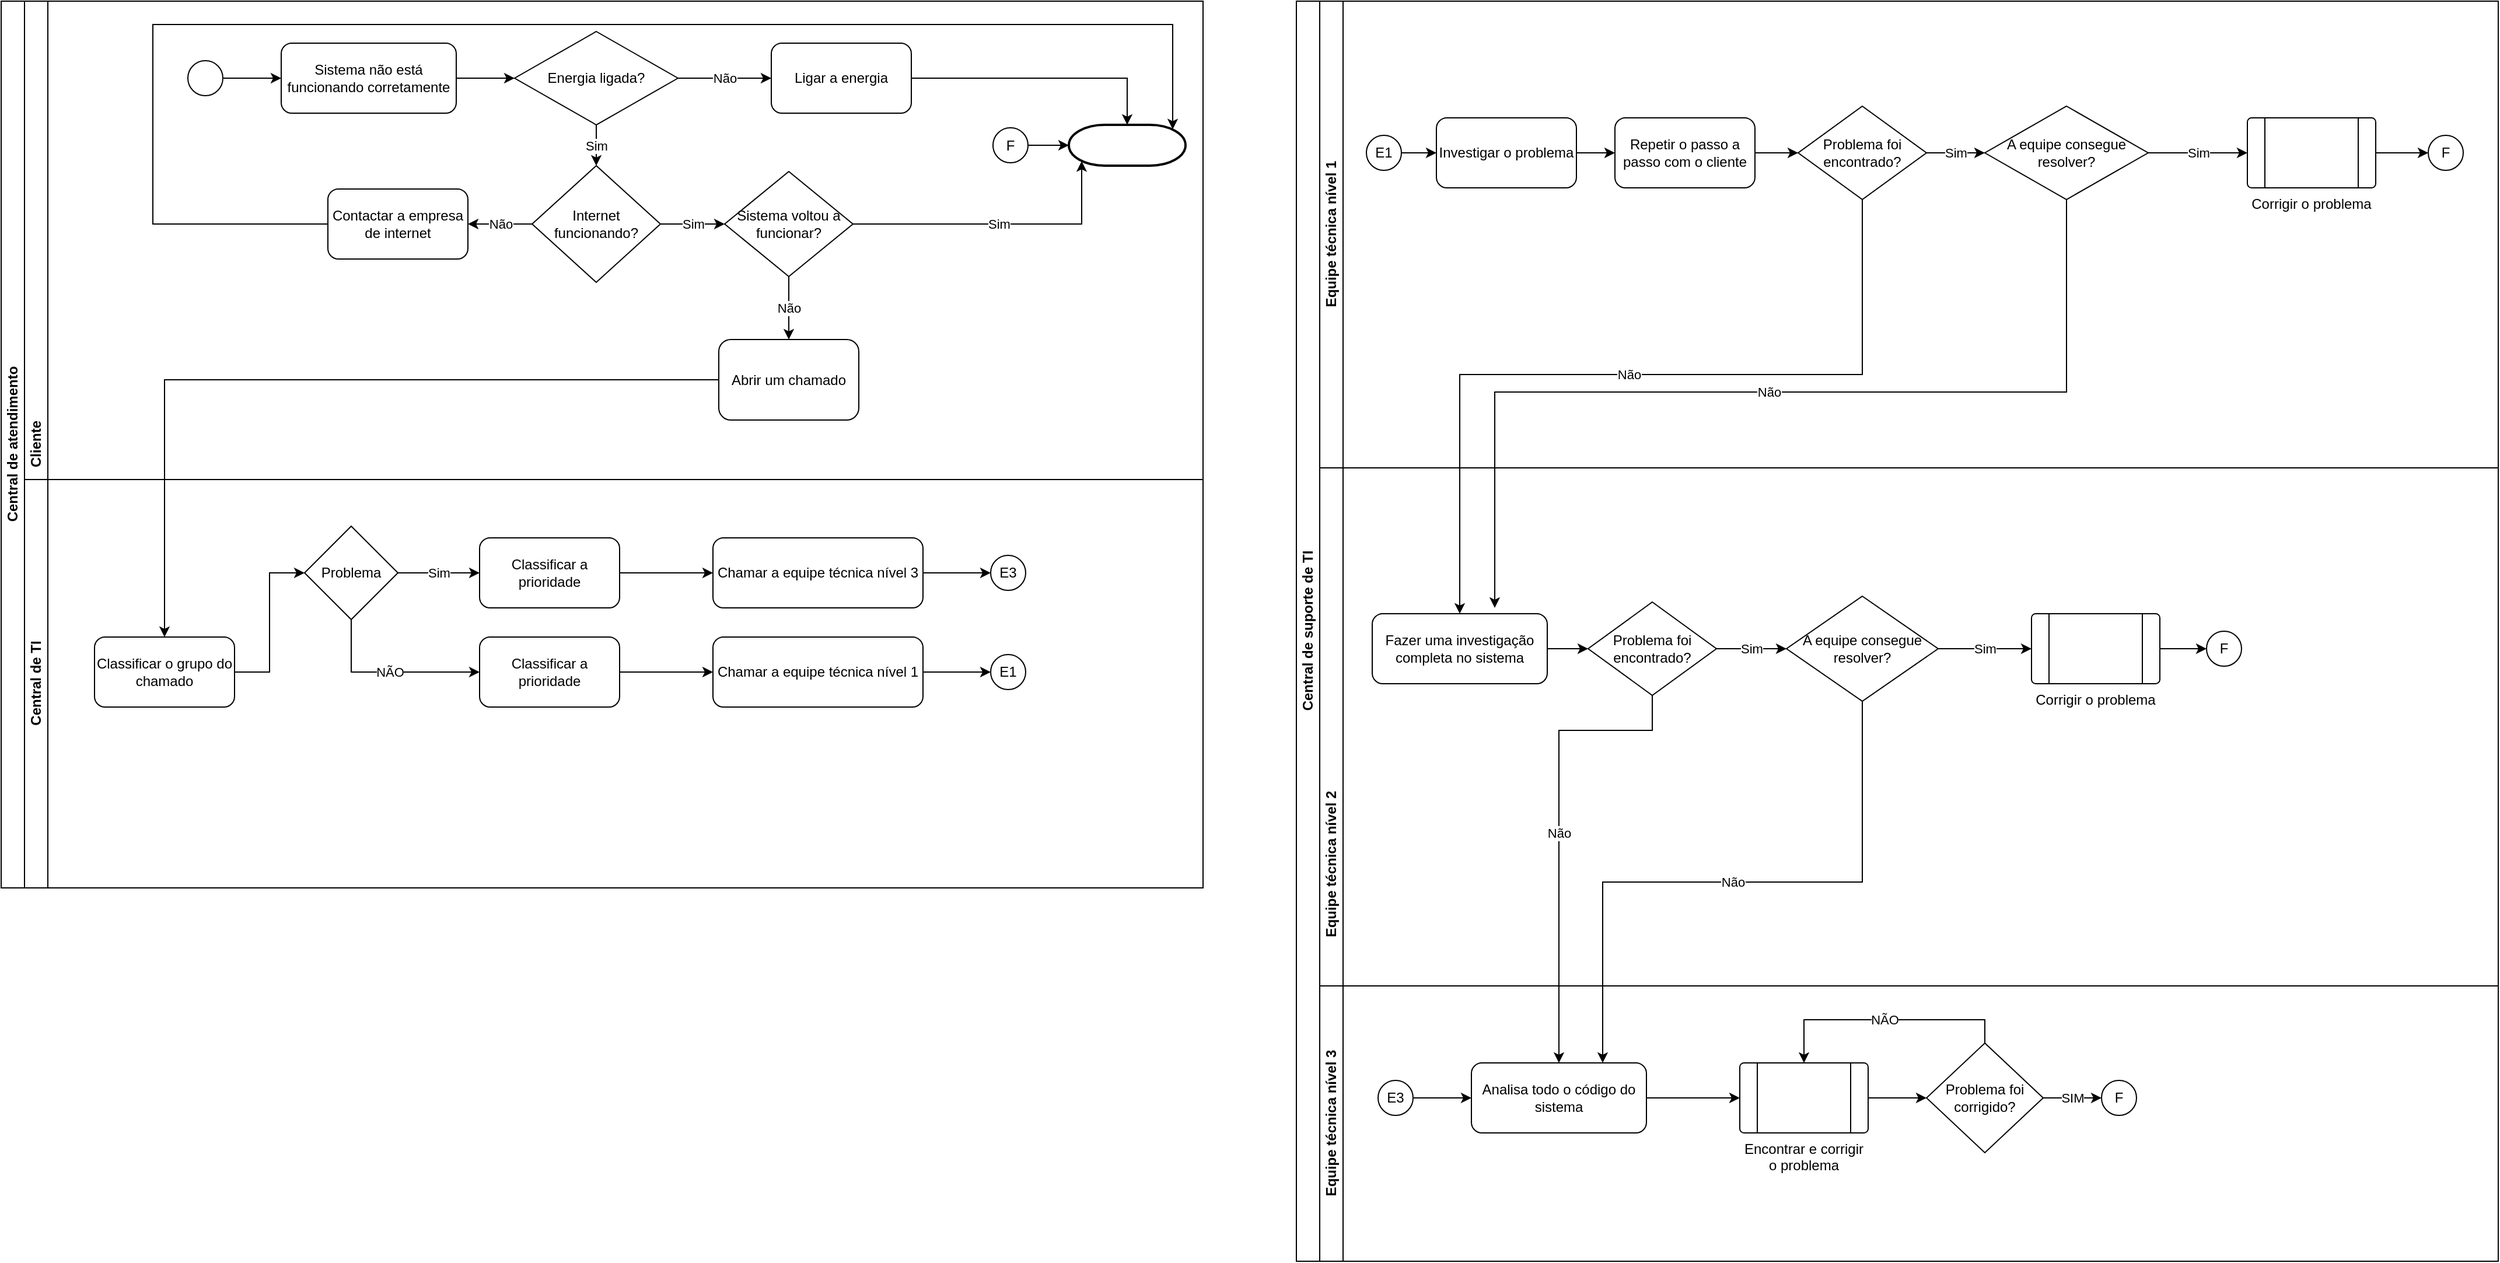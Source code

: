 <mxfile version="13.2.4" type="device"><diagram id="C5RBs43oDa-KdzZeNtuy" name="Page-1"><mxGraphModel dx="4634" dy="1130" grid="1" gridSize="10" guides="1" tooltips="1" connect="1" arrows="1" fold="1" page="1" pageScale="1" pageWidth="827" pageHeight="1169" math="0" shadow="0"><root><mxCell id="WIyWlLk6GJQsqaUBKTNV-0"/><mxCell id="WIyWlLk6GJQsqaUBKTNV-1" parent="WIyWlLk6GJQsqaUBKTNV-0"/><mxCell id="1_Jnzl30nCcgv-S9_S6i-113" value="Cliente" style="swimlane;html=1;startSize=20;horizontal=0;" parent="WIyWlLk6GJQsqaUBKTNV-1" vertex="1"><mxGeometry x="-1050" y="620" width="1010" height="760" as="geometry"/></mxCell><mxCell id="1_Jnzl30nCcgv-S9_S6i-120" style="edgeStyle=orthogonalEdgeStyle;rounded=0;orthogonalLoop=1;jettySize=auto;html=1;exitX=1;exitY=0.5;exitDx=0;exitDy=0;" parent="1_Jnzl30nCcgv-S9_S6i-113" source="1_Jnzl30nCcgv-S9_S6i-117" target="1_Jnzl30nCcgv-S9_S6i-127" edge="1"><mxGeometry relative="1" as="geometry"/></mxCell><mxCell id="1_Jnzl30nCcgv-S9_S6i-123" value="Sim" style="edgeStyle=orthogonalEdgeStyle;rounded=0;orthogonalLoop=1;jettySize=auto;html=1;entryX=0;entryY=0.5;entryDx=0;entryDy=0;" parent="1_Jnzl30nCcgv-S9_S6i-113" source="1_Jnzl30nCcgv-S9_S6i-132" target="1_Jnzl30nCcgv-S9_S6i-129" edge="1"><mxGeometry relative="1" as="geometry"><mxPoint x="510" y="71" as="targetPoint"/></mxGeometry></mxCell><mxCell id="1_Jnzl30nCcgv-S9_S6i-124" value="Não" style="edgeStyle=orthogonalEdgeStyle;rounded=0;orthogonalLoop=1;jettySize=auto;html=1;" parent="1_Jnzl30nCcgv-S9_S6i-113" source="1_Jnzl30nCcgv-S9_S6i-132" target="1_Jnzl30nCcgv-S9_S6i-131" edge="1"><mxGeometry relative="1" as="geometry"/></mxCell><mxCell id="1_Jnzl30nCcgv-S9_S6i-125" value="Sim" style="edgeStyle=orthogonalEdgeStyle;rounded=0;orthogonalLoop=1;jettySize=auto;html=1;entryX=0.11;entryY=0.89;entryDx=0;entryDy=0;entryPerimeter=0;" parent="1_Jnzl30nCcgv-S9_S6i-113" source="1_Jnzl30nCcgv-S9_S6i-129" target="1_Jnzl30nCcgv-S9_S6i-127" edge="1"><mxGeometry relative="1" as="geometry"><mxPoint x="690" y="71" as="targetPoint"/></mxGeometry></mxCell><mxCell id="1_Jnzl30nCcgv-S9_S6i-126" value="Não" style="edgeStyle=orthogonalEdgeStyle;rounded=0;orthogonalLoop=1;jettySize=auto;html=1;entryX=0.5;entryY=0;entryDx=0;entryDy=0;" parent="1_Jnzl30nCcgv-S9_S6i-113" source="1_Jnzl30nCcgv-S9_S6i-129" target="1_Jnzl30nCcgv-S9_S6i-128" edge="1"><mxGeometry relative="1" as="geometry"><mxPoint x="555" y="196" as="targetPoint"/></mxGeometry></mxCell><mxCell id="1_Jnzl30nCcgv-S9_S6i-138" value="" style="edgeStyle=orthogonalEdgeStyle;rounded=0;orthogonalLoop=1;jettySize=auto;html=1;" parent="1_Jnzl30nCcgv-S9_S6i-113" source="1_Jnzl30nCcgv-S9_S6i-137" target="1_Jnzl30nCcgv-S9_S6i-121" edge="1"><mxGeometry relative="1" as="geometry"/></mxCell><mxCell id="1_Jnzl30nCcgv-S9_S6i-188" value="Não" style="edgeStyle=orthogonalEdgeStyle;rounded=0;orthogonalLoop=1;jettySize=auto;html=1;" parent="1_Jnzl30nCcgv-S9_S6i-113" source="1_Jnzl30nCcgv-S9_S6i-133" target="1_Jnzl30nCcgv-S9_S6i-117" edge="1"><mxGeometry relative="1" as="geometry"/></mxCell><mxCell id="1_Jnzl30nCcgv-S9_S6i-189" value="Sim" style="edgeStyle=orthogonalEdgeStyle;rounded=0;orthogonalLoop=1;jettySize=auto;html=1;" parent="1_Jnzl30nCcgv-S9_S6i-113" source="1_Jnzl30nCcgv-S9_S6i-133" target="1_Jnzl30nCcgv-S9_S6i-132" edge="1"><mxGeometry relative="1" as="geometry"/></mxCell><mxCell id="1_Jnzl30nCcgv-S9_S6i-112" value="Central de atendimento" style="swimlane;html=1;childLayout=stackLayout;resizeParent=1;resizeParentMax=0;horizontal=0;startSize=20;horizontalStack=0;" parent="1_Jnzl30nCcgv-S9_S6i-113" vertex="1"><mxGeometry x="-20" width="1030" height="760" as="geometry"/></mxCell><mxCell id="1_Jnzl30nCcgv-S9_S6i-133" value="Energia ligada?" style="rhombus;whiteSpace=wrap;html=1;" parent="1_Jnzl30nCcgv-S9_S6i-113" vertex="1"><mxGeometry x="420" y="26" width="140" height="80" as="geometry"/></mxCell><mxCell id="1_Jnzl30nCcgv-S9_S6i-137" value="" style="ellipse;whiteSpace=wrap;html=1;aspect=fixed;" parent="1_Jnzl30nCcgv-S9_S6i-113" vertex="1"><mxGeometry x="140" y="51" width="30" height="30" as="geometry"/></mxCell><mxCell id="1_Jnzl30nCcgv-S9_S6i-187" style="edgeStyle=orthogonalEdgeStyle;rounded=0;orthogonalLoop=1;jettySize=auto;html=1;exitX=1;exitY=0.5;exitDx=0;exitDy=0;entryX=0;entryY=0.5;entryDx=0;entryDy=0;entryPerimeter=0;" parent="1_Jnzl30nCcgv-S9_S6i-113" source="1_Jnzl30nCcgv-S9_S6i-186" target="1_Jnzl30nCcgv-S9_S6i-127" edge="1"><mxGeometry relative="1" as="geometry"/></mxCell><mxCell id="1_Jnzl30nCcgv-S9_S6i-186" value="F" style="ellipse;whiteSpace=wrap;html=1;aspect=fixed;" parent="1_Jnzl30nCcgv-S9_S6i-113" vertex="1"><mxGeometry x="830" y="108.5" width="30" height="30" as="geometry"/></mxCell><mxCell id="1_Jnzl30nCcgv-S9_S6i-132" value="Internet funcionando?" style="rhombus;whiteSpace=wrap;html=1;" parent="1_Jnzl30nCcgv-S9_S6i-113" vertex="1"><mxGeometry x="435" y="141" width="110" height="100" as="geometry"/></mxCell><mxCell id="1_Jnzl30nCcgv-S9_S6i-197" style="edgeStyle=orthogonalEdgeStyle;rounded=0;orthogonalLoop=1;jettySize=auto;html=1;exitX=0;exitY=0.5;exitDx=0;exitDy=0;entryX=0.89;entryY=0.11;entryDx=0;entryDy=0;entryPerimeter=0;" parent="1_Jnzl30nCcgv-S9_S6i-113" source="1_Jnzl30nCcgv-S9_S6i-131" target="1_Jnzl30nCcgv-S9_S6i-127" edge="1"><mxGeometry relative="1" as="geometry"><Array as="points"><mxPoint x="110" y="191"/><mxPoint x="110" y="20"/><mxPoint x="984" y="20"/></Array></mxGeometry></mxCell><mxCell id="1_Jnzl30nCcgv-S9_S6i-131" value="Contactar a empresa de internet" style="rounded=1;whiteSpace=wrap;html=1;" parent="1_Jnzl30nCcgv-S9_S6i-113" vertex="1"><mxGeometry x="260" y="161" width="120" height="60" as="geometry"/></mxCell><mxCell id="1_Jnzl30nCcgv-S9_S6i-129" value="Sistema voltou a funcionar?" style="rhombus;whiteSpace=wrap;html=1;" parent="1_Jnzl30nCcgv-S9_S6i-113" vertex="1"><mxGeometry x="600" y="146" width="110" height="90" as="geometry"/></mxCell><mxCell id="1_Jnzl30nCcgv-S9_S6i-127" value="" style="strokeWidth=2;html=1;shape=mxgraph.flowchart.terminator;whiteSpace=wrap;" parent="1_Jnzl30nCcgv-S9_S6i-113" vertex="1"><mxGeometry x="895" y="106" width="100" height="35" as="geometry"/></mxCell><mxCell id="1_Jnzl30nCcgv-S9_S6i-190" value="" style="edgeStyle=orthogonalEdgeStyle;rounded=0;orthogonalLoop=1;jettySize=auto;html=1;" parent="1_Jnzl30nCcgv-S9_S6i-113" source="1_Jnzl30nCcgv-S9_S6i-121" target="1_Jnzl30nCcgv-S9_S6i-133" edge="1"><mxGeometry relative="1" as="geometry"/></mxCell><mxCell id="1_Jnzl30nCcgv-S9_S6i-121" value="Sistema não está funcionando corretamente" style="rounded=1;whiteSpace=wrap;html=1;" parent="1_Jnzl30nCcgv-S9_S6i-113" vertex="1"><mxGeometry x="220" y="36" width="150" height="60" as="geometry"/></mxCell><mxCell id="1_Jnzl30nCcgv-S9_S6i-117" value="Ligar a energia" style="rounded=1;whiteSpace=wrap;html=1;" parent="1_Jnzl30nCcgv-S9_S6i-113" vertex="1"><mxGeometry x="640" y="36" width="120" height="60" as="geometry"/></mxCell><mxCell id="1_Jnzl30nCcgv-S9_S6i-128" value="Abrir um chamado" style="rounded=1;whiteSpace=wrap;html=1;" parent="1_Jnzl30nCcgv-S9_S6i-113" vertex="1"><mxGeometry x="595" y="290" width="120" height="69" as="geometry"/></mxCell><mxCell id="1_Jnzl30nCcgv-S9_S6i-114" value="Central de TI" style="swimlane;html=1;startSize=20;horizontal=0;" parent="WIyWlLk6GJQsqaUBKTNV-1" vertex="1"><mxGeometry x="-1050" y="1030" width="1010" height="350" as="geometry"/></mxCell><mxCell id="1_Jnzl30nCcgv-S9_S6i-150" value="Sim" style="edgeStyle=orthogonalEdgeStyle;rounded=0;orthogonalLoop=1;jettySize=auto;html=1;entryX=0;entryY=0.5;entryDx=0;entryDy=0;" parent="1_Jnzl30nCcgv-S9_S6i-114" source="1_Jnzl30nCcgv-S9_S6i-140" target="1_Jnzl30nCcgv-S9_S6i-151" edge="1"><mxGeometry relative="1" as="geometry"><mxPoint x="400" y="80" as="targetPoint"/></mxGeometry></mxCell><mxCell id="1_Jnzl30nCcgv-S9_S6i-140" value="Problema" style="rhombus;whiteSpace=wrap;html=1;" parent="1_Jnzl30nCcgv-S9_S6i-114" vertex="1"><mxGeometry x="240" y="40" width="80" height="80" as="geometry"/></mxCell><mxCell id="1_Jnzl30nCcgv-S9_S6i-157" value="" style="edgeStyle=orthogonalEdgeStyle;rounded=0;orthogonalLoop=1;jettySize=auto;html=1;" parent="1_Jnzl30nCcgv-S9_S6i-114" source="1_Jnzl30nCcgv-S9_S6i-151" target="1_Jnzl30nCcgv-S9_S6i-156" edge="1"><mxGeometry relative="1" as="geometry"/></mxCell><mxCell id="1_Jnzl30nCcgv-S9_S6i-151" value="Classificar a prioridade" style="rounded=1;whiteSpace=wrap;html=1;" parent="1_Jnzl30nCcgv-S9_S6i-114" vertex="1"><mxGeometry x="390" y="50" width="120" height="60" as="geometry"/></mxCell><mxCell id="1_Jnzl30nCcgv-S9_S6i-174" style="edgeStyle=orthogonalEdgeStyle;rounded=0;orthogonalLoop=1;jettySize=auto;html=1;exitX=1;exitY=0.5;exitDx=0;exitDy=0;entryX=0;entryY=0.5;entryDx=0;entryDy=0;" parent="1_Jnzl30nCcgv-S9_S6i-114" source="1_Jnzl30nCcgv-S9_S6i-156" target="1_Jnzl30nCcgv-S9_S6i-173" edge="1"><mxGeometry relative="1" as="geometry"/></mxCell><mxCell id="1_Jnzl30nCcgv-S9_S6i-156" value="Chamar a equipe técnica nível 3" style="rounded=1;whiteSpace=wrap;html=1;" parent="1_Jnzl30nCcgv-S9_S6i-114" vertex="1"><mxGeometry x="590" y="50" width="180" height="60" as="geometry"/></mxCell><mxCell id="1_Jnzl30nCcgv-S9_S6i-173" value="E3" style="ellipse;whiteSpace=wrap;html=1;aspect=fixed;" parent="1_Jnzl30nCcgv-S9_S6i-114" vertex="1"><mxGeometry x="828" y="65" width="30" height="30" as="geometry"/></mxCell><mxCell id="1_Jnzl30nCcgv-S9_S6i-159" value="" style="edgeStyle=orthogonalEdgeStyle;rounded=0;orthogonalLoop=1;jettySize=auto;html=1;" parent="1_Jnzl30nCcgv-S9_S6i-114" source="1_Jnzl30nCcgv-S9_S6i-152" target="1_Jnzl30nCcgv-S9_S6i-158" edge="1"><mxGeometry relative="1" as="geometry"/></mxCell><mxCell id="1_Jnzl30nCcgv-S9_S6i-152" value="Classificar a prioridade" style="rounded=1;whiteSpace=wrap;html=1;" parent="1_Jnzl30nCcgv-S9_S6i-114" vertex="1"><mxGeometry x="390" y="135" width="120" height="60" as="geometry"/></mxCell><mxCell id="1_Jnzl30nCcgv-S9_S6i-172" style="edgeStyle=orthogonalEdgeStyle;rounded=0;orthogonalLoop=1;jettySize=auto;html=1;exitX=1;exitY=0.5;exitDx=0;exitDy=0;" parent="1_Jnzl30nCcgv-S9_S6i-114" source="1_Jnzl30nCcgv-S9_S6i-158" target="1_Jnzl30nCcgv-S9_S6i-164" edge="1"><mxGeometry relative="1" as="geometry"/></mxCell><mxCell id="1_Jnzl30nCcgv-S9_S6i-158" value="Chamar a equipe técnica nível 1" style="rounded=1;whiteSpace=wrap;html=1;" parent="1_Jnzl30nCcgv-S9_S6i-114" vertex="1"><mxGeometry x="590" y="135" width="180" height="60" as="geometry"/></mxCell><mxCell id="g-zsHZcKMdJ99GZ5AcS7-8" style="edgeStyle=orthogonalEdgeStyle;rounded=0;orthogonalLoop=1;jettySize=auto;html=1;exitX=1;exitY=0.5;exitDx=0;exitDy=0;entryX=0;entryY=0.5;entryDx=0;entryDy=0;" parent="1_Jnzl30nCcgv-S9_S6i-114" source="1_Jnzl30nCcgv-S9_S6i-136" target="1_Jnzl30nCcgv-S9_S6i-140" edge="1"><mxGeometry relative="1" as="geometry"/></mxCell><mxCell id="1_Jnzl30nCcgv-S9_S6i-136" value="Classificar o grupo do chamado" style="rounded=1;whiteSpace=wrap;html=1;" parent="1_Jnzl30nCcgv-S9_S6i-114" vertex="1"><mxGeometry x="60" y="135" width="120" height="60" as="geometry"/></mxCell><mxCell id="1_Jnzl30nCcgv-S9_S6i-164" value="E1" style="ellipse;whiteSpace=wrap;html=1;aspect=fixed;" parent="1_Jnzl30nCcgv-S9_S6i-114" vertex="1"><mxGeometry x="828" y="150" width="30" height="30" as="geometry"/></mxCell><mxCell id="g-zsHZcKMdJ99GZ5AcS7-7" value="NÃO" style="edgeStyle=orthogonalEdgeStyle;rounded=0;orthogonalLoop=1;jettySize=auto;html=1;entryX=0;entryY=0.5;entryDx=0;entryDy=0;" parent="1_Jnzl30nCcgv-S9_S6i-114" source="1_Jnzl30nCcgv-S9_S6i-140" target="1_Jnzl30nCcgv-S9_S6i-152" edge="1"><mxGeometry relative="1" as="geometry"><mxPoint x="290" y="220" as="targetPoint"/><Array as="points"><mxPoint x="280" y="165"/></Array></mxGeometry></mxCell><mxCell id="1_Jnzl30nCcgv-S9_S6i-139" style="edgeStyle=orthogonalEdgeStyle;rounded=0;orthogonalLoop=1;jettySize=auto;html=1;entryX=0.5;entryY=0;entryDx=0;entryDy=0;" parent="WIyWlLk6GJQsqaUBKTNV-1" source="1_Jnzl30nCcgv-S9_S6i-128" target="1_Jnzl30nCcgv-S9_S6i-136" edge="1"><mxGeometry relative="1" as="geometry"/></mxCell><mxCell id="9araK1_-rJiuUYYNC7eF-9" value="Central de suporte de TI" style="swimlane;html=1;childLayout=stackLayout;resizeParent=1;resizeParentMax=0;horizontal=0;startSize=20;horizontalStack=0;" parent="WIyWlLk6GJQsqaUBKTNV-1" vertex="1"><mxGeometry x="40" y="620" width="1030" height="1080" as="geometry"/></mxCell><mxCell id="9araK1_-rJiuUYYNC7eF-11" value="Equipe técnica nível 1" style="swimlane;html=1;startSize=20;horizontal=0;" parent="9araK1_-rJiuUYYNC7eF-9" vertex="1"><mxGeometry x="20" width="1010" height="400" as="geometry"/></mxCell><mxCell id="1_Jnzl30nCcgv-S9_S6i-54" value="Não" style="edgeStyle=orthogonalEdgeStyle;rounded=0;orthogonalLoop=1;jettySize=auto;html=1;" parent="9araK1_-rJiuUYYNC7eF-11" source="1_Jnzl30nCcgv-S9_S6i-47" edge="1"><mxGeometry relative="1" as="geometry"><mxPoint x="150" y="520" as="targetPoint"/><Array as="points"><mxPoint x="640" y="335"/></Array></mxGeometry></mxCell><mxCell id="9araK1_-rJiuUYYNC7eF-56" style="edgeStyle=orthogonalEdgeStyle;rounded=0;orthogonalLoop=1;jettySize=auto;html=1;exitX=1;exitY=0.5;exitDx=0;exitDy=0;entryX=0;entryY=0.5;entryDx=0;entryDy=0;" parent="9araK1_-rJiuUYYNC7eF-11" source="9araK1_-rJiuUYYNC7eF-31" target="9araK1_-rJiuUYYNC7eF-59" edge="1"><mxGeometry relative="1" as="geometry"><mxPoint x="233.0" y="130" as="targetPoint"/></mxGeometry></mxCell><mxCell id="1_Jnzl30nCcgv-S9_S6i-51" value="Sim" style="edgeStyle=orthogonalEdgeStyle;rounded=0;orthogonalLoop=1;jettySize=auto;html=1;entryX=0;entryY=0.5;entryDx=0;entryDy=0;" parent="9araK1_-rJiuUYYNC7eF-11" source="1_Jnzl30nCcgv-S9_S6i-47" target="1_Jnzl30nCcgv-S9_S6i-46" edge="1"><mxGeometry relative="1" as="geometry"><mxPoint x="780" y="130" as="targetPoint"/></mxGeometry></mxCell><mxCell id="1_Jnzl30nCcgv-S9_S6i-42" value="" style="edgeStyle=orthogonalEdgeStyle;rounded=0;orthogonalLoop=1;jettySize=auto;html=1;" parent="9araK1_-rJiuUYYNC7eF-11" source="9araK1_-rJiuUYYNC7eF-59" target="1_Jnzl30nCcgv-S9_S6i-41" edge="1"><mxGeometry relative="1" as="geometry"/></mxCell><mxCell id="1_Jnzl30nCcgv-S9_S6i-43" value="Sim" style="edgeStyle=orthogonalEdgeStyle;rounded=0;orthogonalLoop=1;jettySize=auto;html=1;entryX=0;entryY=0.5;entryDx=0;entryDy=0;" parent="9araK1_-rJiuUYYNC7eF-11" source="1_Jnzl30nCcgv-S9_S6i-41" target="1_Jnzl30nCcgv-S9_S6i-47" edge="1"><mxGeometry relative="1" as="geometry"><mxPoint x="617" y="130" as="targetPoint"/></mxGeometry></mxCell><mxCell id="1_Jnzl30nCcgv-S9_S6i-185" style="edgeStyle=orthogonalEdgeStyle;rounded=0;orthogonalLoop=1;jettySize=auto;html=1;exitX=1;exitY=0.5;exitDx=0;exitDy=0;entryX=0;entryY=0.5;entryDx=0;entryDy=0;" parent="9araK1_-rJiuUYYNC7eF-11" source="1_Jnzl30nCcgv-S9_S6i-46" target="1_Jnzl30nCcgv-S9_S6i-184" edge="1"><mxGeometry relative="1" as="geometry"/></mxCell><mxCell id="1_Jnzl30nCcgv-S9_S6i-46" value="Corrigir o problema" style="verticalLabelPosition=bottom;verticalAlign=top;html=1;shape=process;whiteSpace=wrap;rounded=1;size=0.14;arcSize=6;" parent="9araK1_-rJiuUYYNC7eF-11" vertex="1"><mxGeometry x="795" y="100" width="110" height="60" as="geometry"/></mxCell><mxCell id="1_Jnzl30nCcgv-S9_S6i-41" value="Problema foi encontrado?" style="rhombus;whiteSpace=wrap;html=1;" parent="9araK1_-rJiuUYYNC7eF-11" vertex="1"><mxGeometry x="410" y="90" width="110" height="80" as="geometry"/></mxCell><mxCell id="9araK1_-rJiuUYYNC7eF-59" value="Repetir o passo a passo com o cliente" style="rounded=1;whiteSpace=wrap;html=1;" parent="9araK1_-rJiuUYYNC7eF-11" vertex="1"><mxGeometry x="253" y="100" width="120" height="60" as="geometry"/></mxCell><mxCell id="1_Jnzl30nCcgv-S9_S6i-47" value="A equipe consegue resolver?" style="rhombus;whiteSpace=wrap;html=1;" parent="9araK1_-rJiuUYYNC7eF-11" vertex="1"><mxGeometry x="570" y="90" width="140" height="80" as="geometry"/></mxCell><mxCell id="9araK1_-rJiuUYYNC7eF-31" value="Investigar o problema" style="rounded=1;whiteSpace=wrap;html=1;" parent="9araK1_-rJiuUYYNC7eF-11" vertex="1"><mxGeometry x="100" y="100" width="120" height="60" as="geometry"/></mxCell><mxCell id="1_Jnzl30nCcgv-S9_S6i-163" value="" style="edgeStyle=orthogonalEdgeStyle;rounded=0;orthogonalLoop=1;jettySize=auto;html=1;" parent="9araK1_-rJiuUYYNC7eF-11" source="1_Jnzl30nCcgv-S9_S6i-162" target="9araK1_-rJiuUYYNC7eF-31" edge="1"><mxGeometry relative="1" as="geometry"/></mxCell><mxCell id="1_Jnzl30nCcgv-S9_S6i-162" value="E1" style="ellipse;whiteSpace=wrap;html=1;aspect=fixed;" parent="9araK1_-rJiuUYYNC7eF-11" vertex="1"><mxGeometry x="40" y="115" width="30" height="30" as="geometry"/></mxCell><mxCell id="1_Jnzl30nCcgv-S9_S6i-184" value="F" style="ellipse;whiteSpace=wrap;html=1;aspect=fixed;" parent="9araK1_-rJiuUYYNC7eF-11" vertex="1"><mxGeometry x="950" y="115" width="30" height="30" as="geometry"/></mxCell><mxCell id="9araK1_-rJiuUYYNC7eF-115" value="Equipe técnica nível 2&lt;br&gt;" style="swimlane;html=1;startSize=20;horizontal=0;" parent="9araK1_-rJiuUYYNC7eF-9" vertex="1"><mxGeometry x="20" y="400" width="1010" height="680" as="geometry"/></mxCell><mxCell id="9araK1_-rJiuUYYNC7eF-116" value="" style="edgeStyle=orthogonalEdgeStyle;rounded=0;orthogonalLoop=1;jettySize=auto;html=1;entryX=0;entryY=0.5;entryDx=0;entryDy=0;" parent="9araK1_-rJiuUYYNC7eF-115" source="9araK1_-rJiuUYYNC7eF-117" target="9araK1_-rJiuUYYNC7eF-120" edge="1"><mxGeometry relative="1" as="geometry"><mxPoint x="224" y="155" as="targetPoint"/></mxGeometry></mxCell><mxCell id="9araK1_-rJiuUYYNC7eF-118" value="Sim" style="edgeStyle=orthogonalEdgeStyle;rounded=0;orthogonalLoop=1;jettySize=auto;html=1;entryX=0;entryY=0.5;entryDx=0;entryDy=0;" parent="9araK1_-rJiuUYYNC7eF-115" source="9araK1_-rJiuUYYNC7eF-120" target="1_Jnzl30nCcgv-S9_S6i-56" edge="1"><mxGeometry relative="1" as="geometry"><mxPoint x="390" y="155" as="targetPoint"/></mxGeometry></mxCell><mxCell id="9araK1_-rJiuUYYNC7eF-119" value="Não" style="edgeStyle=orthogonalEdgeStyle;rounded=0;orthogonalLoop=1;jettySize=auto;html=1;entryX=0.5;entryY=0;entryDx=0;entryDy=0;" parent="9araK1_-rJiuUYYNC7eF-115" source="9araK1_-rJiuUYYNC7eF-120" target="9araK1_-rJiuUYYNC7eF-70" edge="1"><mxGeometry relative="1" as="geometry"><mxPoint x="120" y="280" as="targetPoint"/><Array as="points"><mxPoint x="285" y="225"/><mxPoint x="205" y="225"/></Array></mxGeometry></mxCell><mxCell id="9araK1_-rJiuUYYNC7eF-117" value="Fazer uma investigação completa no sistema" style="rounded=1;whiteSpace=wrap;html=1;" parent="9araK1_-rJiuUYYNC7eF-115" vertex="1"><mxGeometry x="45" y="125" width="150" height="60" as="geometry"/></mxCell><mxCell id="1_Jnzl30nCcgv-S9_S6i-182" value="F" style="ellipse;whiteSpace=wrap;html=1;aspect=fixed;" parent="9araK1_-rJiuUYYNC7eF-115" vertex="1"><mxGeometry x="760" y="140" width="30" height="30" as="geometry"/></mxCell><mxCell id="9araK1_-rJiuUYYNC7eF-120" value="Problema foi encontrado?" style="rhombus;whiteSpace=wrap;html=1;" parent="9araK1_-rJiuUYYNC7eF-115" vertex="1"><mxGeometry x="230" y="115" width="110" height="80" as="geometry"/></mxCell><mxCell id="1_Jnzl30nCcgv-S9_S6i-57" value="Sim" style="edgeStyle=orthogonalEdgeStyle;rounded=0;orthogonalLoop=1;jettySize=auto;html=1;" parent="9araK1_-rJiuUYYNC7eF-115" source="1_Jnzl30nCcgv-S9_S6i-56" target="1_Jnzl30nCcgv-S9_S6i-55" edge="1"><mxGeometry relative="1" as="geometry"/></mxCell><mxCell id="1_Jnzl30nCcgv-S9_S6i-199" value="Não" style="edgeStyle=orthogonalEdgeStyle;rounded=0;orthogonalLoop=1;jettySize=auto;html=1;exitX=0.5;exitY=1;exitDx=0;exitDy=0;entryX=0.75;entryY=0;entryDx=0;entryDy=0;" parent="9araK1_-rJiuUYYNC7eF-115" source="1_Jnzl30nCcgv-S9_S6i-56" target="9araK1_-rJiuUYYNC7eF-70" edge="1"><mxGeometry relative="1" as="geometry"><mxPoint x="195" y="310" as="targetPoint"/></mxGeometry></mxCell><mxCell id="1_Jnzl30nCcgv-S9_S6i-56" value="A equipe consegue resolver?" style="rhombus;whiteSpace=wrap;html=1;" parent="9araK1_-rJiuUYYNC7eF-115" vertex="1"><mxGeometry x="400" y="110" width="130" height="90" as="geometry"/></mxCell><mxCell id="1_Jnzl30nCcgv-S9_S6i-183" style="edgeStyle=orthogonalEdgeStyle;rounded=0;orthogonalLoop=1;jettySize=auto;html=1;exitX=1;exitY=0.5;exitDx=0;exitDy=0;entryX=0;entryY=0.5;entryDx=0;entryDy=0;" parent="9araK1_-rJiuUYYNC7eF-115" source="1_Jnzl30nCcgv-S9_S6i-55" target="1_Jnzl30nCcgv-S9_S6i-182" edge="1"><mxGeometry relative="1" as="geometry"/></mxCell><mxCell id="1_Jnzl30nCcgv-S9_S6i-55" value="Corrigir o problema" style="verticalLabelPosition=bottom;verticalAlign=top;html=1;shape=process;whiteSpace=wrap;rounded=1;size=0.14;arcSize=6;" parent="9araK1_-rJiuUYYNC7eF-115" vertex="1"><mxGeometry x="610" y="125" width="110" height="60" as="geometry"/></mxCell><mxCell id="9araK1_-rJiuUYYNC7eF-12" value="Equipe técnica nível 3" style="swimlane;html=1;startSize=20;horizontal=0;" parent="9araK1_-rJiuUYYNC7eF-115" vertex="1"><mxGeometry y="444" width="1010" height="236" as="geometry"/></mxCell><mxCell id="9araK1_-rJiuUYYNC7eF-89" value="" style="edgeStyle=orthogonalEdgeStyle;rounded=0;orthogonalLoop=1;jettySize=auto;html=1;entryX=0;entryY=0.5;entryDx=0;entryDy=0;" parent="9araK1_-rJiuUYYNC7eF-12" source="9araK1_-rJiuUYYNC7eF-70" target="9araK1_-rJiuUYYNC7eF-127" edge="1"><mxGeometry relative="1" as="geometry"><mxPoint x="350" y="86" as="targetPoint"/></mxGeometry></mxCell><mxCell id="1_Jnzl30nCcgv-S9_S6i-180" value="F" style="ellipse;whiteSpace=wrap;html=1;aspect=fixed;" parent="9araK1_-rJiuUYYNC7eF-12" vertex="1"><mxGeometry x="670" y="81" width="30" height="30" as="geometry"/></mxCell><mxCell id="g-zsHZcKMdJ99GZ5AcS7-1" value="" style="edgeStyle=orthogonalEdgeStyle;rounded=0;orthogonalLoop=1;jettySize=auto;html=1;" parent="9araK1_-rJiuUYYNC7eF-12" source="9araK1_-rJiuUYYNC7eF-127" target="g-zsHZcKMdJ99GZ5AcS7-0" edge="1"><mxGeometry relative="1" as="geometry"/></mxCell><mxCell id="9araK1_-rJiuUYYNC7eF-127" value="Encontrar e corrigir o problema" style="verticalLabelPosition=bottom;verticalAlign=top;html=1;shape=process;whiteSpace=wrap;rounded=1;size=0.14;arcSize=6;" parent="9araK1_-rJiuUYYNC7eF-12" vertex="1"><mxGeometry x="360" y="66" width="110" height="60" as="geometry"/></mxCell><mxCell id="9araK1_-rJiuUYYNC7eF-70" value="Analisa todo o código do sistema" style="rounded=1;whiteSpace=wrap;html=1;" parent="9araK1_-rJiuUYYNC7eF-12" vertex="1"><mxGeometry x="130" y="66" width="150" height="60" as="geometry"/></mxCell><mxCell id="1_Jnzl30nCcgv-S9_S6i-176" value="" style="edgeStyle=orthogonalEdgeStyle;rounded=0;orthogonalLoop=1;jettySize=auto;html=1;" parent="9araK1_-rJiuUYYNC7eF-12" source="1_Jnzl30nCcgv-S9_S6i-175" target="9araK1_-rJiuUYYNC7eF-70" edge="1"><mxGeometry relative="1" as="geometry"/></mxCell><mxCell id="1_Jnzl30nCcgv-S9_S6i-175" value="E3" style="ellipse;whiteSpace=wrap;html=1;aspect=fixed;" parent="9araK1_-rJiuUYYNC7eF-12" vertex="1"><mxGeometry x="50" y="81" width="30" height="30" as="geometry"/></mxCell><mxCell id="g-zsHZcKMdJ99GZ5AcS7-2" value="SIM" style="edgeStyle=orthogonalEdgeStyle;rounded=0;orthogonalLoop=1;jettySize=auto;html=1;" parent="9araK1_-rJiuUYYNC7eF-12" source="g-zsHZcKMdJ99GZ5AcS7-0" target="1_Jnzl30nCcgv-S9_S6i-180" edge="1"><mxGeometry relative="1" as="geometry"/></mxCell><mxCell id="g-zsHZcKMdJ99GZ5AcS7-6" value="NÃO" style="edgeStyle=orthogonalEdgeStyle;rounded=0;orthogonalLoop=1;jettySize=auto;html=1;exitX=0.5;exitY=0;exitDx=0;exitDy=0;entryX=0.5;entryY=0;entryDx=0;entryDy=0;" parent="9araK1_-rJiuUYYNC7eF-12" source="g-zsHZcKMdJ99GZ5AcS7-0" target="9araK1_-rJiuUYYNC7eF-127" edge="1"><mxGeometry relative="1" as="geometry"/></mxCell><mxCell id="g-zsHZcKMdJ99GZ5AcS7-0" value="Problema foi corrigido?" style="rhombus;whiteSpace=wrap;html=1;" parent="9araK1_-rJiuUYYNC7eF-12" vertex="1"><mxGeometry x="520" y="49" width="100" height="94" as="geometry"/></mxCell><mxCell id="1_Jnzl30nCcgv-S9_S6i-45" value="Não" style="edgeStyle=orthogonalEdgeStyle;rounded=0;orthogonalLoop=1;jettySize=auto;html=1;entryX=0.5;entryY=0;entryDx=0;entryDy=0;" parent="9araK1_-rJiuUYYNC7eF-9" source="1_Jnzl30nCcgv-S9_S6i-41" target="9araK1_-rJiuUYYNC7eF-117" edge="1"><mxGeometry relative="1" as="geometry"><mxPoint x="200" y="320" as="targetPoint"/><Array as="points"><mxPoint x="485" y="320"/><mxPoint x="140" y="320"/></Array></mxGeometry></mxCell></root></mxGraphModel></diagram></mxfile>